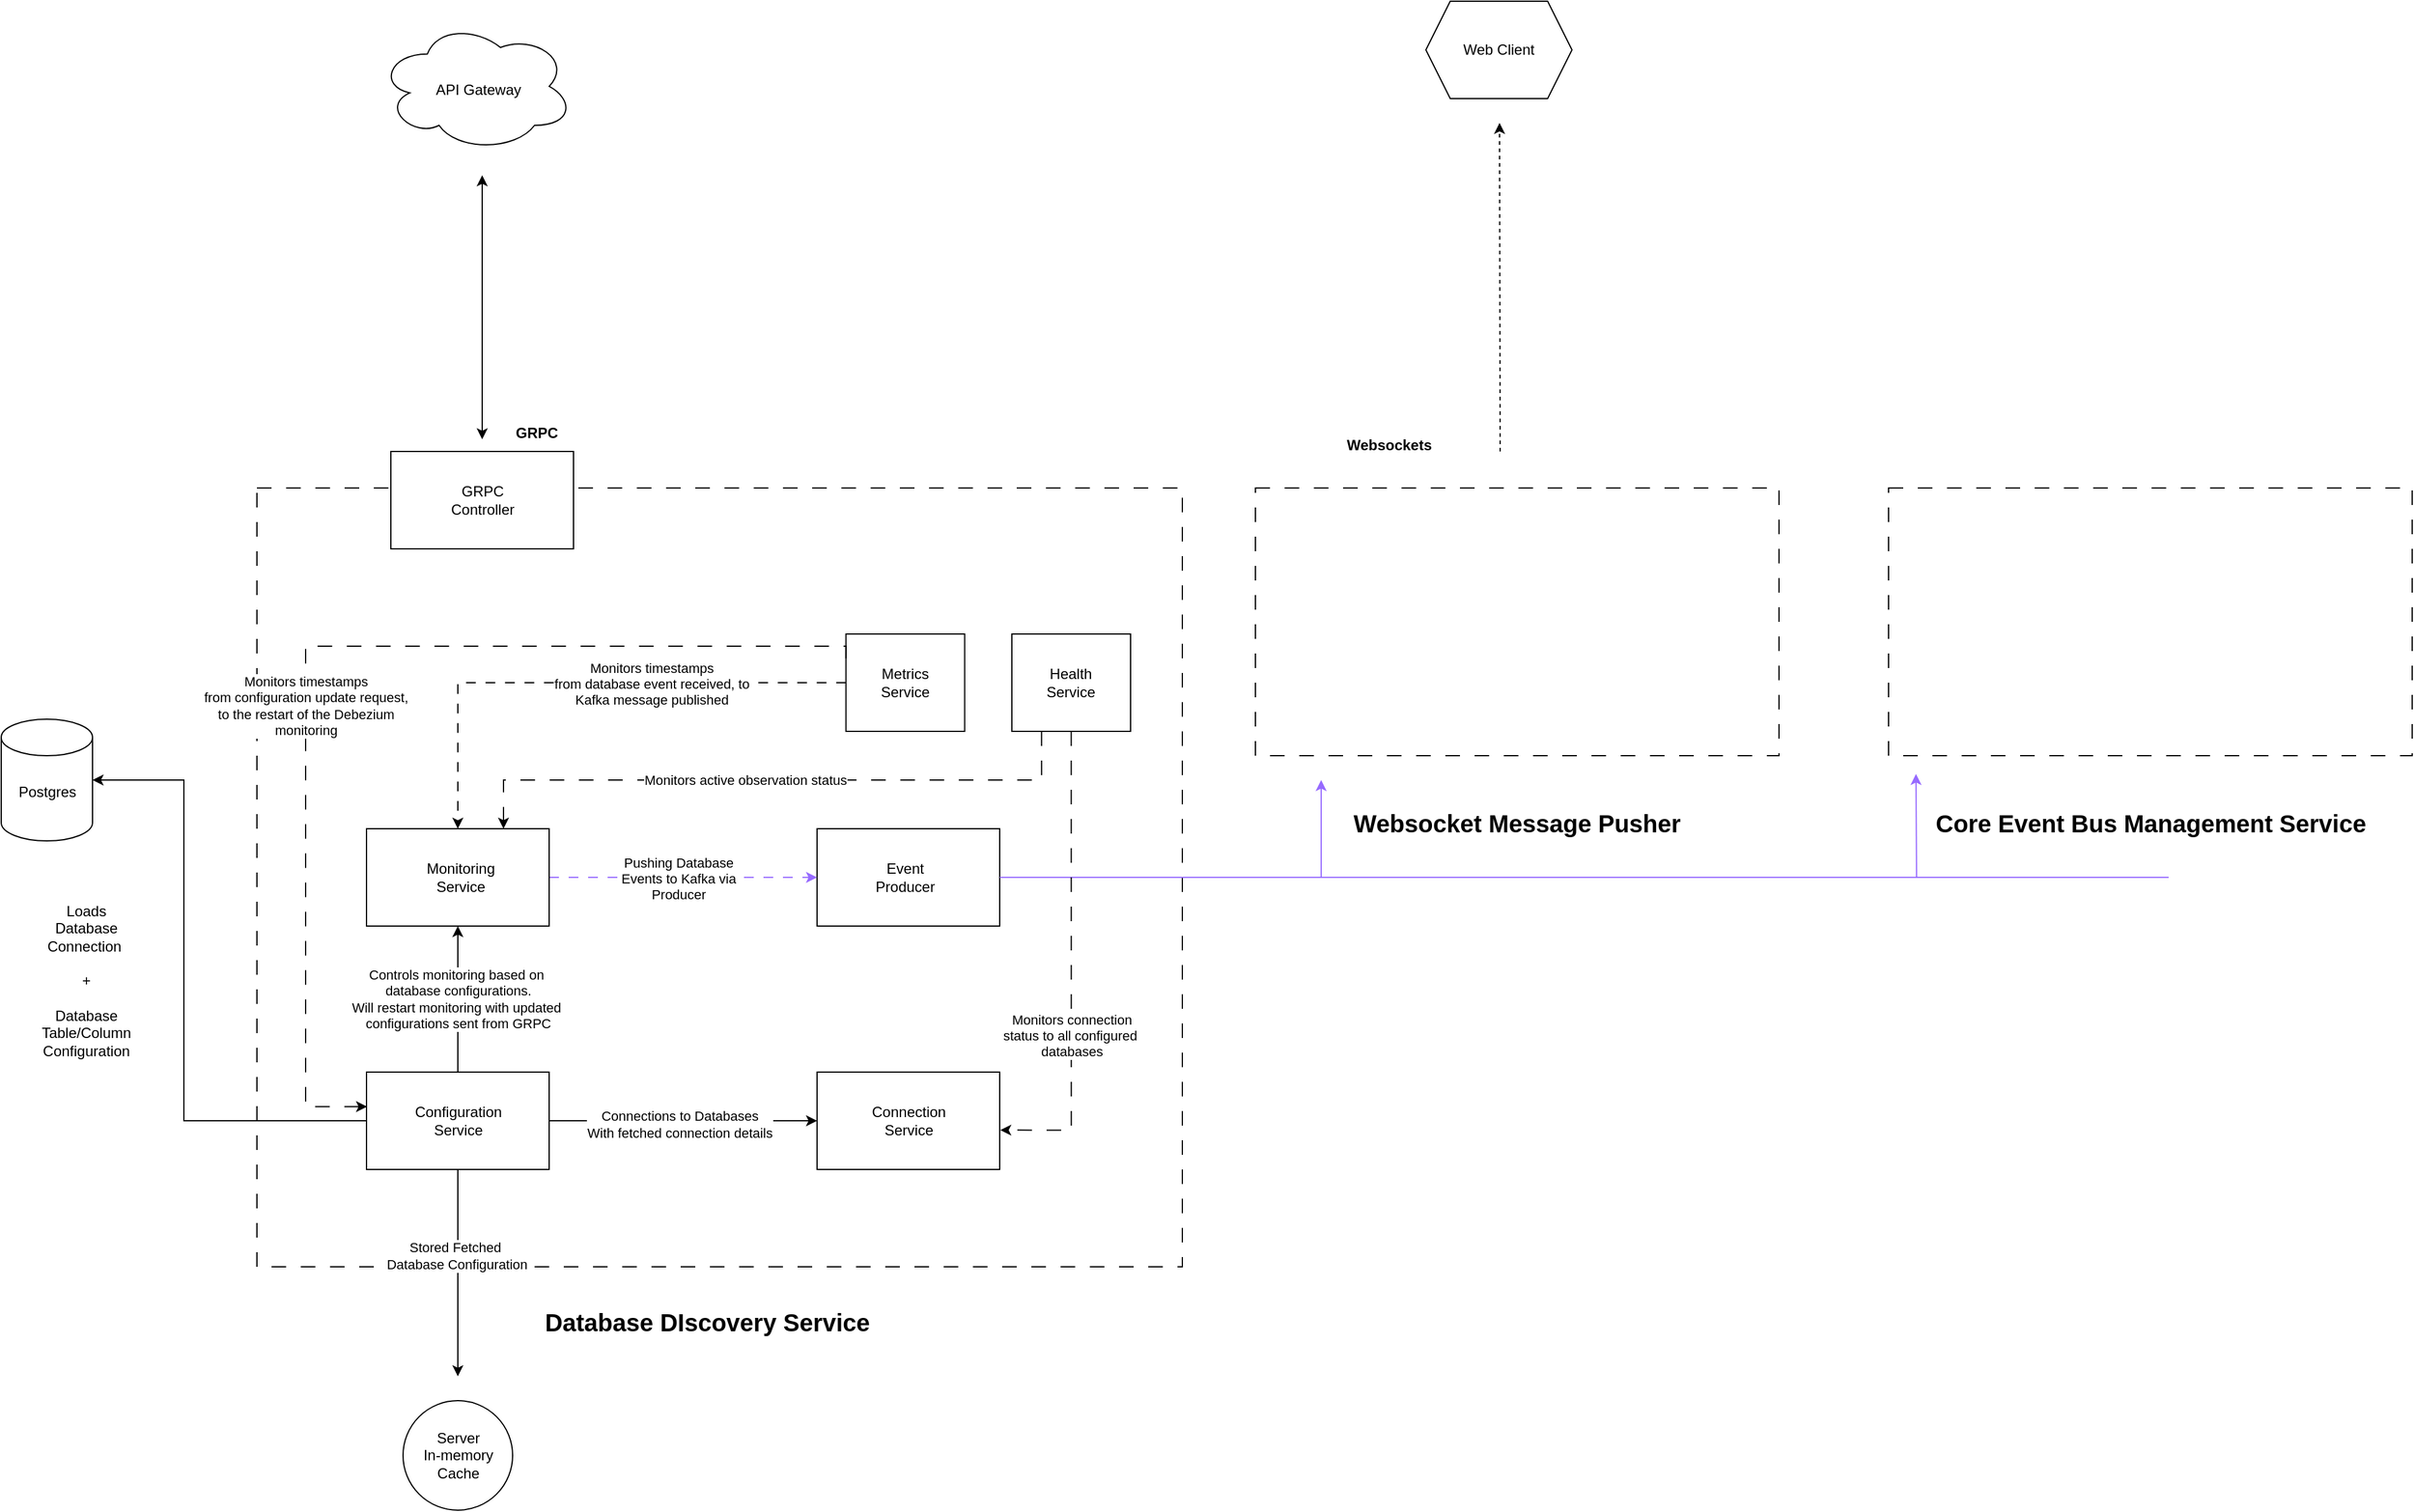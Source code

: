 <mxfile version="26.0.9">
  <diagram name="Page-1" id="FosyNxAPTqiQIwhxfqPS">
    <mxGraphModel dx="2188" dy="899" grid="1" gridSize="10" guides="1" tooltips="1" connect="1" arrows="1" fold="1" page="0" pageScale="1" pageWidth="827" pageHeight="1169" math="0" shadow="0">
      <root>
        <mxCell id="0" />
        <mxCell id="1" parent="0" />
        <mxCell id="wMBATnTAcRVz2XR3FJaL-8" value="" style="ellipse;shape=cloud;whiteSpace=wrap;html=1;" vertex="1" parent="1">
          <mxGeometry x="440" y="136.66" width="160" height="106.67" as="geometry" />
        </mxCell>
        <mxCell id="wMBATnTAcRVz2XR3FJaL-9" value="API Gateway" style="text;html=1;align=center;verticalAlign=middle;whiteSpace=wrap;rounded=0;" vertex="1" parent="1">
          <mxGeometry x="482" y="178.33" width="80" height="30" as="geometry" />
        </mxCell>
        <mxCell id="wMBATnTAcRVz2XR3FJaL-11" value="" style="group" vertex="1" connectable="0" parent="1">
          <mxGeometry x="130" y="710" width="75" height="100" as="geometry" />
        </mxCell>
        <mxCell id="wMBATnTAcRVz2XR3FJaL-6" value="" style="shape=cylinder3;whiteSpace=wrap;html=1;boundedLbl=1;backgroundOutline=1;size=15;" vertex="1" parent="wMBATnTAcRVz2XR3FJaL-11">
          <mxGeometry width="75" height="100" as="geometry" />
        </mxCell>
        <mxCell id="wMBATnTAcRVz2XR3FJaL-7" value="Postgres" style="text;html=1;align=center;verticalAlign=middle;whiteSpace=wrap;rounded=0;" vertex="1" parent="wMBATnTAcRVz2XR3FJaL-11">
          <mxGeometry x="8" y="45" width="60" height="30" as="geometry" />
        </mxCell>
        <mxCell id="wMBATnTAcRVz2XR3FJaL-13" value="" style="whiteSpace=wrap;html=1;fillColor=none;dashed=1;dashPattern=12 12;" vertex="1" parent="1">
          <mxGeometry x="340" y="520" width="760" height="640" as="geometry" />
        </mxCell>
        <mxCell id="wMBATnTAcRVz2XR3FJaL-17" value="" style="endArrow=classic;startArrow=classic;html=1;rounded=0;" edge="1" parent="1">
          <mxGeometry width="50" height="50" relative="1" as="geometry">
            <mxPoint x="525" y="480" as="sourcePoint" />
            <mxPoint x="525" y="263" as="targetPoint" />
          </mxGeometry>
        </mxCell>
        <mxCell id="wMBATnTAcRVz2XR3FJaL-19" value="" style="endArrow=classic;html=1;rounded=0;dashed=1;" edge="1" parent="1">
          <mxGeometry width="50" height="50" relative="1" as="geometry">
            <mxPoint x="1361" y="490" as="sourcePoint" />
            <mxPoint x="1360.5" y="220" as="targetPoint" />
          </mxGeometry>
        </mxCell>
        <mxCell id="wMBATnTAcRVz2XR3FJaL-20" value="&lt;b&gt;GRPC&lt;/b&gt;" style="text;html=1;align=center;verticalAlign=middle;whiteSpace=wrap;rounded=0;" vertex="1" parent="1">
          <mxGeometry x="540" y="460" width="60" height="30" as="geometry" />
        </mxCell>
        <mxCell id="wMBATnTAcRVz2XR3FJaL-21" value="&lt;b&gt;Websockets&lt;/b&gt;" style="text;html=1;align=center;verticalAlign=middle;whiteSpace=wrap;rounded=0;" vertex="1" parent="1">
          <mxGeometry x="1230" y="470" width="80" height="30" as="geometry" />
        </mxCell>
        <mxCell id="wMBATnTAcRVz2XR3FJaL-22" value="" style="whiteSpace=wrap;html=1;" vertex="1" parent="1">
          <mxGeometry x="450" y="490" width="150" height="80" as="geometry" />
        </mxCell>
        <mxCell id="wMBATnTAcRVz2XR3FJaL-35" style="edgeStyle=orthogonalEdgeStyle;rounded=0;orthogonalLoop=1;jettySize=auto;html=1;exitX=1;exitY=0.5;exitDx=0;exitDy=0;" edge="1" parent="1" source="wMBATnTAcRVz2XR3FJaL-23" target="wMBATnTAcRVz2XR3FJaL-25">
          <mxGeometry relative="1" as="geometry" />
        </mxCell>
        <mxCell id="wMBATnTAcRVz2XR3FJaL-36" value="Connections to Databases&lt;div&gt;With fetched connection details&lt;/div&gt;" style="edgeLabel;html=1;align=center;verticalAlign=middle;resizable=0;points=[];" vertex="1" connectable="0" parent="wMBATnTAcRVz2XR3FJaL-35">
          <mxGeometry x="-0.027" y="-3" relative="1" as="geometry">
            <mxPoint as="offset" />
          </mxGeometry>
        </mxCell>
        <mxCell id="wMBATnTAcRVz2XR3FJaL-38" style="edgeStyle=orthogonalEdgeStyle;rounded=0;orthogonalLoop=1;jettySize=auto;html=1;exitX=0.5;exitY=1;exitDx=0;exitDy=0;" edge="1" parent="1" source="wMBATnTAcRVz2XR3FJaL-23">
          <mxGeometry relative="1" as="geometry">
            <mxPoint x="505" y="1250" as="targetPoint" />
          </mxGeometry>
        </mxCell>
        <mxCell id="wMBATnTAcRVz2XR3FJaL-40" value="Stored Fetched&amp;nbsp;&lt;div&gt;Database Configuration&lt;/div&gt;" style="edgeLabel;html=1;align=center;verticalAlign=middle;resizable=0;points=[];" vertex="1" connectable="0" parent="wMBATnTAcRVz2XR3FJaL-38">
          <mxGeometry x="-0.167" y="-1" relative="1" as="geometry">
            <mxPoint as="offset" />
          </mxGeometry>
        </mxCell>
        <mxCell id="wMBATnTAcRVz2XR3FJaL-60" style="edgeStyle=orthogonalEdgeStyle;rounded=0;orthogonalLoop=1;jettySize=auto;html=1;exitX=0.5;exitY=0;exitDx=0;exitDy=0;entryX=0.5;entryY=1;entryDx=0;entryDy=0;" edge="1" parent="1" source="wMBATnTAcRVz2XR3FJaL-23" target="wMBATnTAcRVz2XR3FJaL-58">
          <mxGeometry relative="1" as="geometry" />
        </mxCell>
        <mxCell id="wMBATnTAcRVz2XR3FJaL-62" value="Controls monitoring based on&amp;nbsp;&lt;div&gt;database configurations.&lt;/div&gt;&lt;div&gt;Will restart monitoring with updated&amp;nbsp;&lt;/div&gt;&lt;div&gt;configurations sent from GRPC&lt;/div&gt;" style="edgeLabel;html=1;align=center;verticalAlign=middle;resizable=0;points=[];" vertex="1" connectable="0" parent="wMBATnTAcRVz2XR3FJaL-60">
          <mxGeometry x="0.117" relative="1" as="geometry">
            <mxPoint y="7" as="offset" />
          </mxGeometry>
        </mxCell>
        <mxCell id="wMBATnTAcRVz2XR3FJaL-23" value="" style="whiteSpace=wrap;html=1;" vertex="1" parent="1">
          <mxGeometry x="430" y="1000" width="150" height="80" as="geometry" />
        </mxCell>
        <mxCell id="wMBATnTAcRVz2XR3FJaL-24" value="" style="whiteSpace=wrap;html=1;" vertex="1" parent="1">
          <mxGeometry x="800" y="800" width="150" height="80" as="geometry" />
        </mxCell>
        <mxCell id="wMBATnTAcRVz2XR3FJaL-25" value="" style="whiteSpace=wrap;html=1;" vertex="1" parent="1">
          <mxGeometry x="800" y="1000" width="150" height="80" as="geometry" />
        </mxCell>
        <mxCell id="wMBATnTAcRVz2XR3FJaL-29" value="Configuration Service" style="text;html=1;align=center;verticalAlign=middle;whiteSpace=wrap;rounded=0;" vertex="1" parent="1">
          <mxGeometry x="472.5" y="1025" width="65" height="30" as="geometry" />
        </mxCell>
        <mxCell id="wMBATnTAcRVz2XR3FJaL-31" style="edgeStyle=orthogonalEdgeStyle;rounded=0;orthogonalLoop=1;jettySize=auto;html=1;entryX=1;entryY=0.5;entryDx=0;entryDy=0;entryPerimeter=0;" edge="1" parent="1" source="wMBATnTAcRVz2XR3FJaL-23" target="wMBATnTAcRVz2XR3FJaL-6">
          <mxGeometry relative="1" as="geometry">
            <Array as="points">
              <mxPoint x="280" y="1040" />
              <mxPoint x="280" y="760" />
            </Array>
          </mxGeometry>
        </mxCell>
        <mxCell id="wMBATnTAcRVz2XR3FJaL-32" value="Loads Database Connection&amp;nbsp;&lt;div&gt;&lt;br&gt;&lt;/div&gt;&lt;div&gt;+&lt;/div&gt;&lt;div&gt;&lt;br&gt;&lt;/div&gt;&lt;div&gt;Database Table/Column Configuration&lt;/div&gt;" style="text;html=1;align=center;verticalAlign=middle;whiteSpace=wrap;rounded=0;" vertex="1" parent="1">
          <mxGeometry x="170" y="910" width="60" height="30" as="geometry" />
        </mxCell>
        <mxCell id="wMBATnTAcRVz2XR3FJaL-34" value="Connection Service" style="text;html=1;align=center;verticalAlign=middle;whiteSpace=wrap;rounded=0;" vertex="1" parent="1">
          <mxGeometry x="842.5" y="1025" width="65" height="30" as="geometry" />
        </mxCell>
        <mxCell id="wMBATnTAcRVz2XR3FJaL-37" value="" style="ellipse;whiteSpace=wrap;html=1;aspect=fixed;" vertex="1" parent="1">
          <mxGeometry x="460" y="1270" width="90" height="90" as="geometry" />
        </mxCell>
        <mxCell id="wMBATnTAcRVz2XR3FJaL-39" value="Server&lt;div&gt;In-memory Cache&lt;/div&gt;" style="text;html=1;align=center;verticalAlign=middle;whiteSpace=wrap;rounded=0;" vertex="1" parent="1">
          <mxGeometry x="472.5" y="1300" width="65" height="30" as="geometry" />
        </mxCell>
        <mxCell id="wMBATnTAcRVz2XR3FJaL-41" value="GRPC Controller" style="text;html=1;align=center;verticalAlign=middle;whiteSpace=wrap;rounded=0;" vertex="1" parent="1">
          <mxGeometry x="492.5" y="515" width="65" height="30" as="geometry" />
        </mxCell>
        <mxCell id="wMBATnTAcRVz2XR3FJaL-42" value="" style="group" vertex="1" connectable="0" parent="1">
          <mxGeometry x="1290" y="120" width="120" height="80" as="geometry" />
        </mxCell>
        <mxCell id="wMBATnTAcRVz2XR3FJaL-10" value="" style="shape=hexagon;perimeter=hexagonPerimeter2;whiteSpace=wrap;html=1;fixedSize=1;" vertex="1" parent="wMBATnTAcRVz2XR3FJaL-42">
          <mxGeometry x="10" width="120" height="80" as="geometry" />
        </mxCell>
        <mxCell id="wMBATnTAcRVz2XR3FJaL-12" value="Web Client" style="text;html=1;align=center;verticalAlign=middle;whiteSpace=wrap;rounded=0;" vertex="1" parent="wMBATnTAcRVz2XR3FJaL-42">
          <mxGeometry x="30" y="25.0" width="80" height="30" as="geometry" />
        </mxCell>
        <mxCell id="wMBATnTAcRVz2XR3FJaL-43" value="" style="whiteSpace=wrap;html=1;fillColor=none;dashed=1;dashPattern=12 12;" vertex="1" parent="1">
          <mxGeometry x="1160" y="520" width="430" height="220" as="geometry" />
        </mxCell>
        <mxCell id="wMBATnTAcRVz2XR3FJaL-48" value="&lt;b&gt;Database DIscovery Service&lt;/b&gt;" style="text;html=1;align=center;verticalAlign=middle;whiteSpace=wrap;rounded=0;fontSize=20;" vertex="1" parent="1">
          <mxGeometry x="550" y="1190" width="320" height="30" as="geometry" />
        </mxCell>
        <mxCell id="wMBATnTAcRVz2XR3FJaL-49" value="&lt;b&gt;Websocket Message Pusher&lt;/b&gt;" style="text;html=1;align=center;verticalAlign=middle;whiteSpace=wrap;rounded=0;fontSize=20;" vertex="1" parent="1">
          <mxGeometry x="1215" y="780" width="320" height="30" as="geometry" />
        </mxCell>
        <mxCell id="wMBATnTAcRVz2XR3FJaL-51" value="" style="whiteSpace=wrap;html=1;fillColor=none;dashed=1;dashPattern=12 12;" vertex="1" parent="1">
          <mxGeometry x="1680" y="520" width="430" height="220" as="geometry" />
        </mxCell>
        <mxCell id="wMBATnTAcRVz2XR3FJaL-52" value="&lt;b&gt;Core Event Bus Management Service&lt;/b&gt;" style="text;html=1;align=center;verticalAlign=middle;whiteSpace=wrap;rounded=0;fontSize=20;" vertex="1" parent="1">
          <mxGeometry x="1702.5" y="780" width="385" height="30" as="geometry" />
        </mxCell>
        <mxCell id="wMBATnTAcRVz2XR3FJaL-54" value="" style="endArrow=none;html=1;rounded=0;fontColor=#7856FF;strokeColor=#976BFF;" edge="1" parent="1">
          <mxGeometry width="50" height="50" relative="1" as="geometry">
            <mxPoint x="950" y="840" as="sourcePoint" />
            <mxPoint x="1910" y="840" as="targetPoint" />
          </mxGeometry>
        </mxCell>
        <mxCell id="wMBATnTAcRVz2XR3FJaL-55" value="" style="endArrow=classic;html=1;rounded=0;fontColor=#7856FF;strokeColor=#976BFF;" edge="1" parent="1">
          <mxGeometry width="50" height="50" relative="1" as="geometry">
            <mxPoint x="1214" y="840" as="sourcePoint" />
            <mxPoint x="1214" y="760" as="targetPoint" />
          </mxGeometry>
        </mxCell>
        <mxCell id="wMBATnTAcRVz2XR3FJaL-56" value="" style="endArrow=classic;html=1;rounded=0;fontColor=#7856FF;strokeColor=#976BFF;" edge="1" parent="1">
          <mxGeometry width="50" height="50" relative="1" as="geometry">
            <mxPoint x="1703" y="840" as="sourcePoint" />
            <mxPoint x="1702.5" y="755" as="targetPoint" />
          </mxGeometry>
        </mxCell>
        <mxCell id="wMBATnTAcRVz2XR3FJaL-50" value="Event Producer" style="text;html=1;align=center;verticalAlign=middle;whiteSpace=wrap;rounded=0;" vertex="1" parent="1">
          <mxGeometry x="840" y="825" width="65" height="30" as="geometry" />
        </mxCell>
        <mxCell id="wMBATnTAcRVz2XR3FJaL-70" style="edgeStyle=orthogonalEdgeStyle;rounded=0;orthogonalLoop=1;jettySize=auto;html=1;entryX=0;entryY=0.5;entryDx=0;entryDy=0;strokeColor=#976BFF;dashed=1;dashPattern=8 8;" edge="1" parent="1" source="wMBATnTAcRVz2XR3FJaL-58" target="wMBATnTAcRVz2XR3FJaL-24">
          <mxGeometry relative="1" as="geometry" />
        </mxCell>
        <mxCell id="wMBATnTAcRVz2XR3FJaL-71" value="Pushing Database&lt;div&gt;Events to Kafka via&lt;/div&gt;&lt;div&gt;Producer&lt;/div&gt;" style="edgeLabel;html=1;align=center;verticalAlign=middle;resizable=0;points=[];" vertex="1" connectable="0" parent="wMBATnTAcRVz2XR3FJaL-70">
          <mxGeometry x="-0.042" y="-1" relative="1" as="geometry">
            <mxPoint as="offset" />
          </mxGeometry>
        </mxCell>
        <mxCell id="wMBATnTAcRVz2XR3FJaL-58" value="" style="whiteSpace=wrap;html=1;" vertex="1" parent="1">
          <mxGeometry x="430" y="800" width="150" height="80" as="geometry" />
        </mxCell>
        <mxCell id="wMBATnTAcRVz2XR3FJaL-59" value="Monitoring Service" style="text;html=1;align=center;verticalAlign=middle;whiteSpace=wrap;rounded=0;" vertex="1" parent="1">
          <mxGeometry x="475" y="825" width="65" height="30" as="geometry" />
        </mxCell>
        <mxCell id="wMBATnTAcRVz2XR3FJaL-75" style="edgeStyle=orthogonalEdgeStyle;rounded=0;orthogonalLoop=1;jettySize=auto;html=1;entryX=0.5;entryY=0;entryDx=0;entryDy=0;exitX=0;exitY=0.5;exitDx=0;exitDy=0;dashed=1;dashPattern=8 8;" edge="1" parent="1" source="wMBATnTAcRVz2XR3FJaL-67" target="wMBATnTAcRVz2XR3FJaL-58">
          <mxGeometry relative="1" as="geometry" />
        </mxCell>
        <mxCell id="wMBATnTAcRVz2XR3FJaL-76" value="Monitors timestamps&lt;div&gt;from database event received, to&lt;/div&gt;&lt;div&gt;Kafka message published&lt;/div&gt;" style="edgeLabel;html=1;align=center;verticalAlign=middle;resizable=0;points=[];" vertex="1" connectable="0" parent="wMBATnTAcRVz2XR3FJaL-75">
          <mxGeometry x="-0.271" y="1" relative="1" as="geometry">
            <mxPoint as="offset" />
          </mxGeometry>
        </mxCell>
        <mxCell id="wMBATnTAcRVz2XR3FJaL-67" value="" style="whiteSpace=wrap;html=1;" vertex="1" parent="1">
          <mxGeometry x="823.75" y="640" width="97.5" height="80" as="geometry" />
        </mxCell>
        <mxCell id="wMBATnTAcRVz2XR3FJaL-68" value="Metrics Service" style="text;html=1;align=center;verticalAlign=middle;whiteSpace=wrap;rounded=0;" vertex="1" parent="1">
          <mxGeometry x="840" y="665" width="65" height="30" as="geometry" />
        </mxCell>
        <mxCell id="wMBATnTAcRVz2XR3FJaL-77" style="edgeStyle=orthogonalEdgeStyle;rounded=0;orthogonalLoop=1;jettySize=auto;html=1;exitX=0.25;exitY=1;exitDx=0;exitDy=0;entryX=0.75;entryY=0;entryDx=0;entryDy=0;dashed=1;dashPattern=12 12;" edge="1" parent="1" source="wMBATnTAcRVz2XR3FJaL-69" target="wMBATnTAcRVz2XR3FJaL-58">
          <mxGeometry relative="1" as="geometry" />
        </mxCell>
        <mxCell id="wMBATnTAcRVz2XR3FJaL-78" value="Monitors active observation status" style="edgeLabel;html=1;align=center;verticalAlign=middle;resizable=0;points=[];" vertex="1" connectable="0" parent="wMBATnTAcRVz2XR3FJaL-77">
          <mxGeometry x="-0.038" y="-1" relative="1" as="geometry">
            <mxPoint x="-33" y="1" as="offset" />
          </mxGeometry>
        </mxCell>
        <mxCell id="wMBATnTAcRVz2XR3FJaL-69" value="" style="whiteSpace=wrap;html=1;" vertex="1" parent="1">
          <mxGeometry x="960" y="640" width="97.5" height="80" as="geometry" />
        </mxCell>
        <mxCell id="wMBATnTAcRVz2XR3FJaL-72" value="Health Service" style="text;html=1;align=center;verticalAlign=middle;whiteSpace=wrap;rounded=0;" vertex="1" parent="1">
          <mxGeometry x="976.25" y="665" width="65" height="30" as="geometry" />
        </mxCell>
        <mxCell id="wMBATnTAcRVz2XR3FJaL-73" style="edgeStyle=orthogonalEdgeStyle;rounded=0;orthogonalLoop=1;jettySize=auto;html=1;exitX=0.5;exitY=1;exitDx=0;exitDy=0;entryX=1.003;entryY=0.596;entryDx=0;entryDy=0;entryPerimeter=0;dashed=1;dashPattern=12 12;" edge="1" parent="1" source="wMBATnTAcRVz2XR3FJaL-69" target="wMBATnTAcRVz2XR3FJaL-25">
          <mxGeometry relative="1" as="geometry" />
        </mxCell>
        <mxCell id="wMBATnTAcRVz2XR3FJaL-74" value="Monitors connection&lt;div&gt;status to all configured&amp;nbsp;&lt;/div&gt;&lt;div&gt;databases&lt;/div&gt;" style="edgeLabel;html=1;align=center;verticalAlign=middle;resizable=0;points=[];" vertex="1" connectable="0" parent="wMBATnTAcRVz2XR3FJaL-73">
          <mxGeometry x="0.237" y="2" relative="1" as="geometry">
            <mxPoint x="-2" y="11" as="offset" />
          </mxGeometry>
        </mxCell>
        <mxCell id="wMBATnTAcRVz2XR3FJaL-79" style="edgeStyle=orthogonalEdgeStyle;rounded=0;orthogonalLoop=1;jettySize=auto;html=1;exitX=0;exitY=0.25;exitDx=0;exitDy=0;entryX=0.003;entryY=0.355;entryDx=0;entryDy=0;entryPerimeter=0;dashed=1;dashPattern=12 12;" edge="1" parent="1" source="wMBATnTAcRVz2XR3FJaL-67" target="wMBATnTAcRVz2XR3FJaL-23">
          <mxGeometry relative="1" as="geometry">
            <Array as="points">
              <mxPoint x="824" y="650" />
              <mxPoint x="380" y="650" />
              <mxPoint x="380" y="1028" />
            </Array>
          </mxGeometry>
        </mxCell>
        <mxCell id="wMBATnTAcRVz2XR3FJaL-80" value="Monitors timestamps&lt;div&gt;from configuration update request,&lt;/div&gt;&lt;div&gt;to the restart of the Debezium&lt;/div&gt;&lt;div&gt;monitoring&lt;/div&gt;" style="edgeLabel;html=1;align=center;verticalAlign=middle;resizable=0;points=[];" vertex="1" connectable="0" parent="wMBATnTAcRVz2XR3FJaL-79">
          <mxGeometry x="0.139" relative="1" as="geometry">
            <mxPoint as="offset" />
          </mxGeometry>
        </mxCell>
      </root>
    </mxGraphModel>
  </diagram>
</mxfile>
